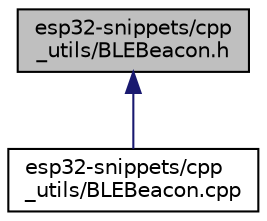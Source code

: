 digraph "esp32-snippets/cpp_utils/BLEBeacon.h"
{
  edge [fontname="Helvetica",fontsize="10",labelfontname="Helvetica",labelfontsize="10"];
  node [fontname="Helvetica",fontsize="10",shape=record];
  Node5 [label="esp32-snippets/cpp\l_utils/BLEBeacon.h",height=0.2,width=0.4,color="black", fillcolor="grey75", style="filled", fontcolor="black"];
  Node5 -> Node6 [dir="back",color="midnightblue",fontsize="10",style="solid",fontname="Helvetica"];
  Node6 [label="esp32-snippets/cpp\l_utils/BLEBeacon.cpp",height=0.2,width=0.4,color="black", fillcolor="white", style="filled",URL="$_b_l_e_beacon_8cpp.html"];
}
